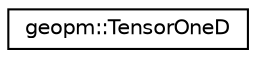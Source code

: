 digraph "Graphical Class Hierarchy"
{
 // LATEX_PDF_SIZE
  edge [fontname="Helvetica",fontsize="10",labelfontname="Helvetica",labelfontsize="10"];
  node [fontname="Helvetica",fontsize="10",shape=record];
  rankdir="LR";
  Node0 [label="geopm::TensorOneD",height=0.2,width=0.4,color="black", fillcolor="white", style="filled",URL="$classgeopm_1_1_tensor_one_d.html",tooltip="Class to store and perform operations on 1D Tensors, aka vectors, suitable for use in feed-forward ne..."];
}
